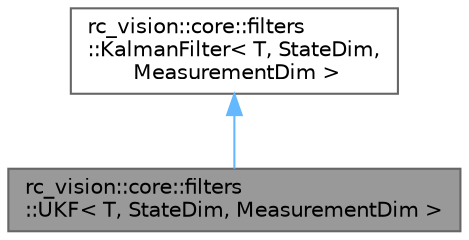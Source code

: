 digraph "rc_vision::core::filters::UKF&lt; T, StateDim, MeasurementDim &gt;"
{
 // LATEX_PDF_SIZE
  bgcolor="transparent";
  edge [fontname=Helvetica,fontsize=10,labelfontname=Helvetica,labelfontsize=10];
  node [fontname=Helvetica,fontsize=10,shape=box,height=0.2,width=0.4];
  Node1 [id="Node000001",label="rc_vision::core::filters\l::UKF\< T, StateDim, MeasurementDim \>",height=0.2,width=0.4,color="gray40", fillcolor="grey60", style="filled", fontcolor="black",tooltip="无迹卡尔曼滤波器模板类，适用于非线性系统。"];
  Node2 -> Node1 [id="edge1_Node000001_Node000002",dir="back",color="steelblue1",style="solid",tooltip=" "];
  Node2 [id="Node000002",label="rc_vision::core::filters\l::KalmanFilter\< T, StateDim,\l MeasurementDim \>",height=0.2,width=0.4,color="gray40", fillcolor="white", style="filled",URL="$classrc__vision_1_1core_1_1filters_1_1_kalman_filter.html",tooltip="提供各种滤波器的实现，包括卡尔曼滤波器、扩展卡尔曼滤波器、无迹卡尔曼滤波器、 粒子滤波器和移动平均滤波器。"];
}

